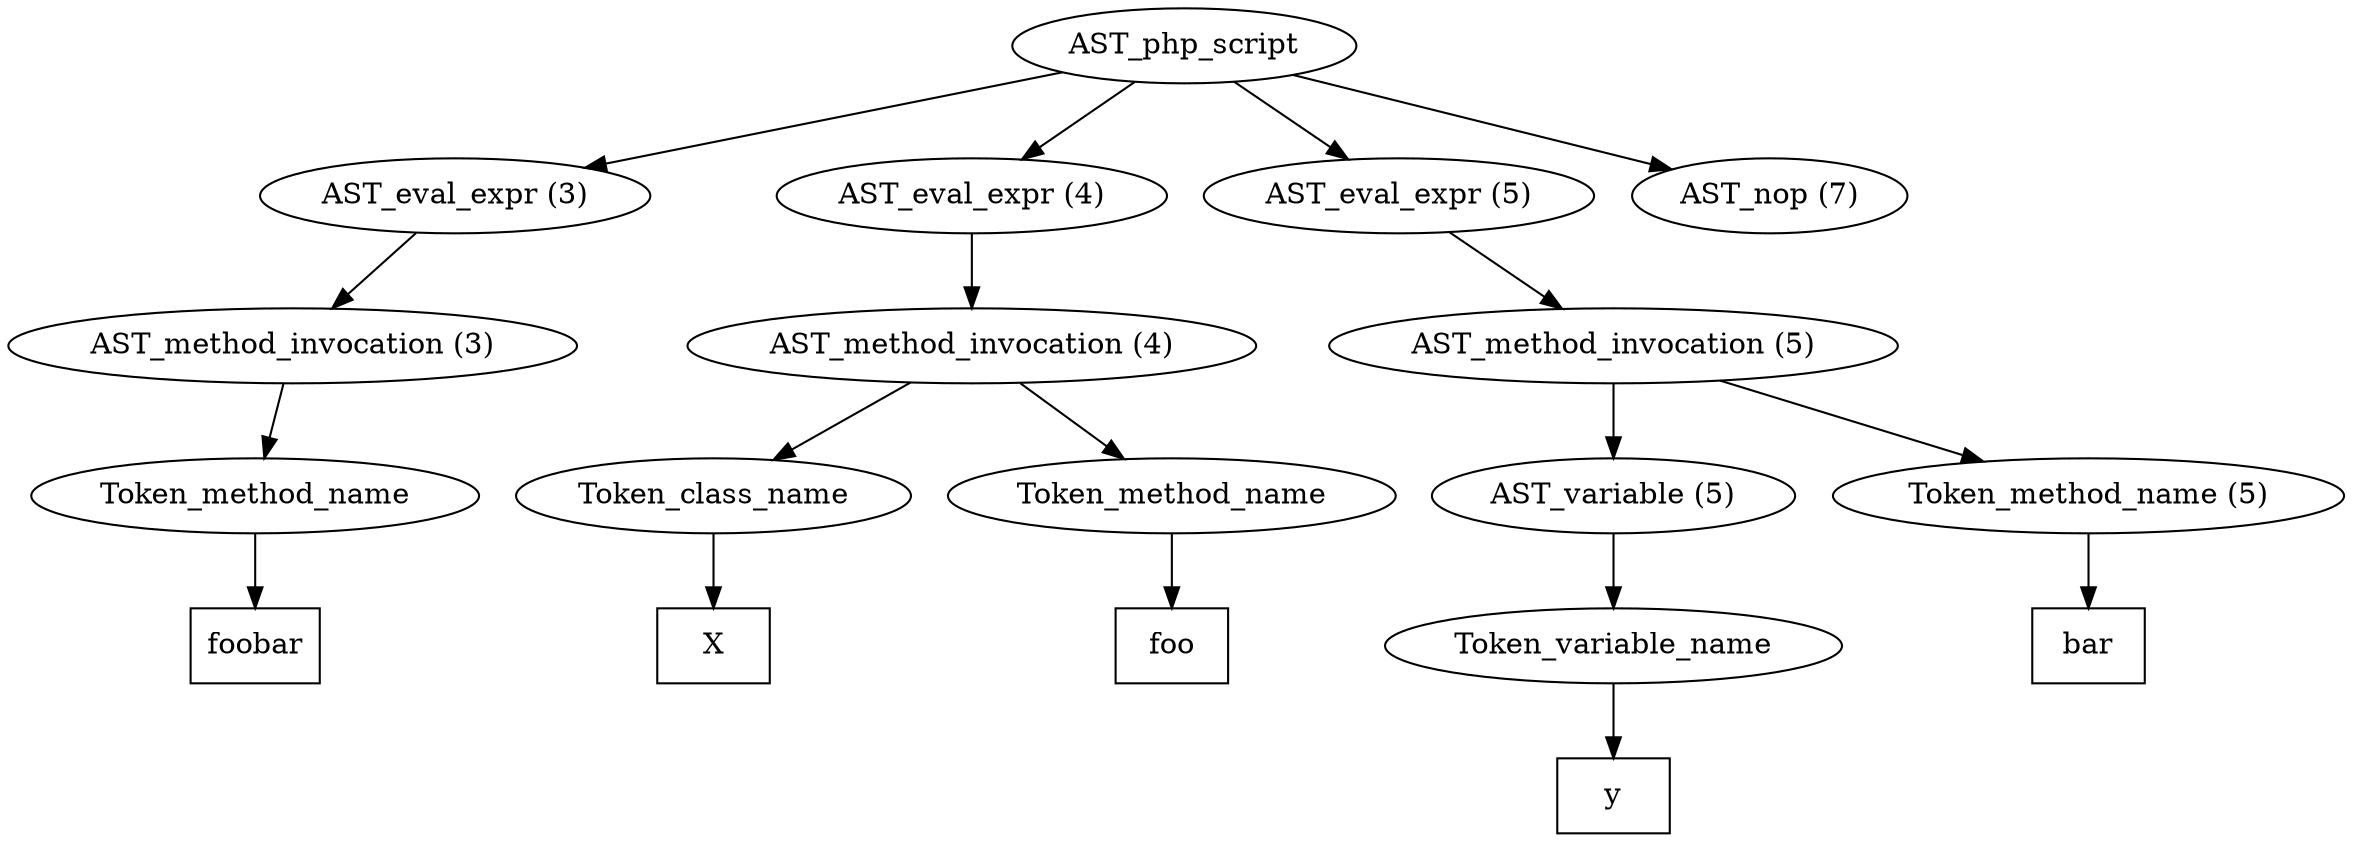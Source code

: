 /*
 * AST in dot format generated by phc -- the PHP compiler
 */

digraph AST {
node_0 [label="AST_php_script"];
node_1 [label="AST_eval_expr (3)"];
node_2 [label="AST_method_invocation (3)"];
node_3 [label="Token_method_name"];
node_4 [label="foobar", shape=box]
node_3 -> node_4;
node_2 -> node_3;
node_1 -> node_2;
node_5 [label="AST_eval_expr (4)"];
node_6 [label="AST_method_invocation (4)"];
node_7 [label="Token_class_name"];
node_8 [label="X", shape=box]
node_7 -> node_8;
node_9 [label="Token_method_name"];
node_10 [label="foo", shape=box]
node_9 -> node_10;
node_6 -> node_9;
node_6 -> node_7;
node_5 -> node_6;
node_11 [label="AST_eval_expr (5)"];
node_12 [label="AST_method_invocation (5)"];
node_13 [label="AST_variable (5)"];
node_14 [label="Token_variable_name"];
node_15 [label="y", shape=box]
node_14 -> node_15;
node_13 -> node_14;
node_16 [label="Token_method_name (5)"];
node_17 [label="bar", shape=box]
node_16 -> node_17;
node_12 -> node_16;
node_12 -> node_13;
node_11 -> node_12;
node_18 [label="AST_nop (7)"];
node_0 -> node_18;
node_0 -> node_11;
node_0 -> node_5;
node_0 -> node_1;
}
